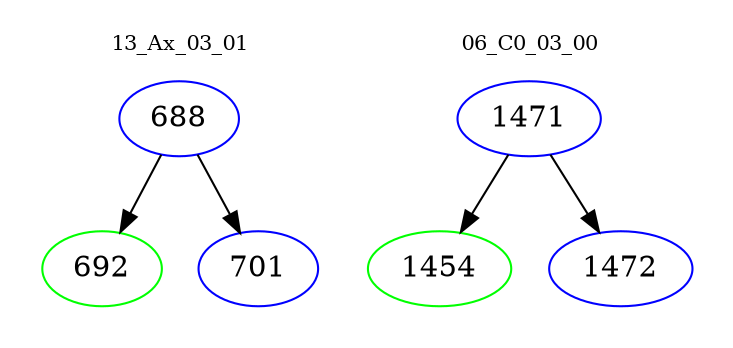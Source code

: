 digraph{
subgraph cluster_0 {
color = white
label = "13_Ax_03_01";
fontsize=10;
T0_688 [label="688", color="blue"]
T0_688 -> T0_692 [color="black"]
T0_692 [label="692", color="green"]
T0_688 -> T0_701 [color="black"]
T0_701 [label="701", color="blue"]
}
subgraph cluster_1 {
color = white
label = "06_C0_03_00";
fontsize=10;
T1_1471 [label="1471", color="blue"]
T1_1471 -> T1_1454 [color="black"]
T1_1454 [label="1454", color="green"]
T1_1471 -> T1_1472 [color="black"]
T1_1472 [label="1472", color="blue"]
}
}
